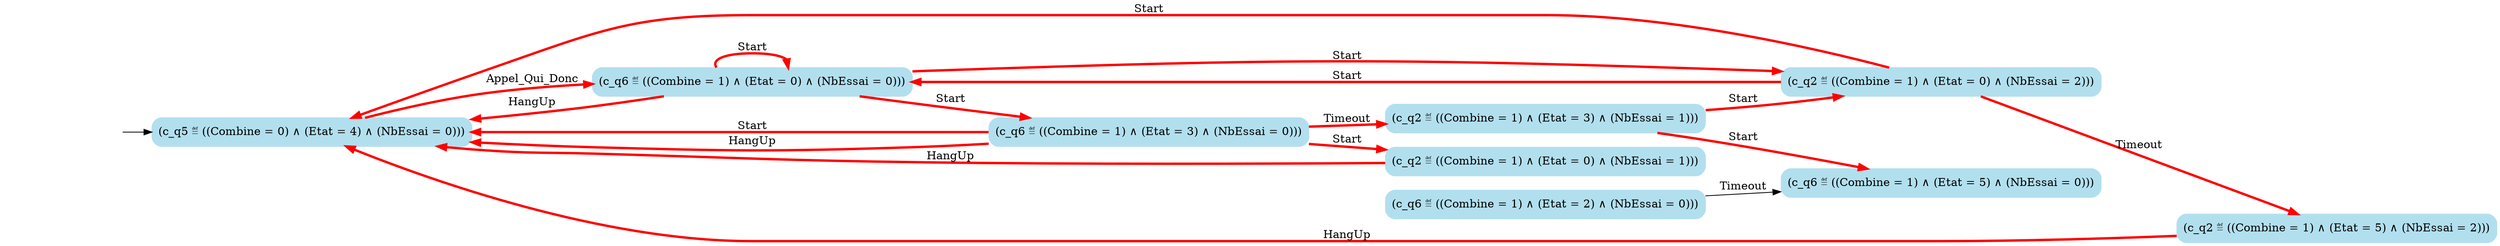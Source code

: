 digraph G {

	rankdir = LR;

	start_c_q5_31[style=invisible];

	node[shape=box, style="rounded, filled", color=lightblue2];

	c_q6_32[label="(c_q6 ≝ ((Combine = 1) ∧ (Etat = 0) ∧ (NbEssai = 0)))"];
	c_q2_33[label="(c_q2 ≝ ((Combine = 1) ∧ (Etat = 0) ∧ (NbEssai = 2)))"];
	c_q6_25[label="(c_q6 ≝ ((Combine = 1) ∧ (Etat = 5) ∧ (NbEssai = 0)))"];
	c_q2_28[label="(c_q2 ≝ ((Combine = 1) ∧ (Etat = 0) ∧ (NbEssai = 1)))"];
	c_q2_22[label="(c_q2 ≝ ((Combine = 1) ∧ (Etat = 5) ∧ (NbEssai = 2)))"];
	c_q6_14[label="(c_q6 ≝ ((Combine = 1) ∧ (Etat = 3) ∧ (NbEssai = 0)))"];
	c_q2_24[label="(c_q2 ≝ ((Combine = 1) ∧ (Etat = 3) ∧ (NbEssai = 1)))"];
	c_q5_31[label="(c_q5 ≝ ((Combine = 0) ∧ (Etat = 4) ∧ (NbEssai = 0)))"];
	c_q6_6[label="(c_q6 ≝ ((Combine = 1) ∧ (Etat = 2) ∧ (NbEssai = 0)))"];

	start_c_q5_31 -> c_q5_31;
	c_q5_31 -> c_q6_32[label="Appel_Qui_Donc", penwidth=3, color=red];
	c_q6_32 -> c_q6_14[label="Start", penwidth=3, color=red];
	c_q6_32 -> c_q6_32[label="Start", penwidth=3, color=red];
	c_q6_6 -> c_q6_25[label="Timeout"];
	c_q6_14 -> c_q2_28[label="Start", penwidth=3, color=red];
	c_q6_14 -> c_q2_24[label="Timeout", penwidth=3, color=red];
	c_q6_14 -> c_q5_31[label="Start", penwidth=3, color=red];
	c_q6_14 -> c_q5_31[label="HangUp", penwidth=3, color=red];
	c_q2_24 -> c_q2_33[label="Start", penwidth=3, color=red];
	c_q2_33 -> c_q2_22[label="Timeout", penwidth=3, color=red];
	c_q2_33 -> c_q5_31[label="Start", penwidth=3, color=red];
	c_q2_22 -> c_q5_31[label="HangUp", penwidth=3, color=red];
	c_q2_24 -> c_q6_25[label="Start", penwidth=3, color=red];
	c_q2_33 -> c_q6_32[label="Start", penwidth=3, color=red];
	c_q2_28 -> c_q5_31[label="HangUp", penwidth=3, color=red];
	c_q6_32 -> c_q5_31[label="HangUp", penwidth=3, color=red];
	c_q6_32 -> c_q2_33[label="Start", penwidth=3, color=red];

}